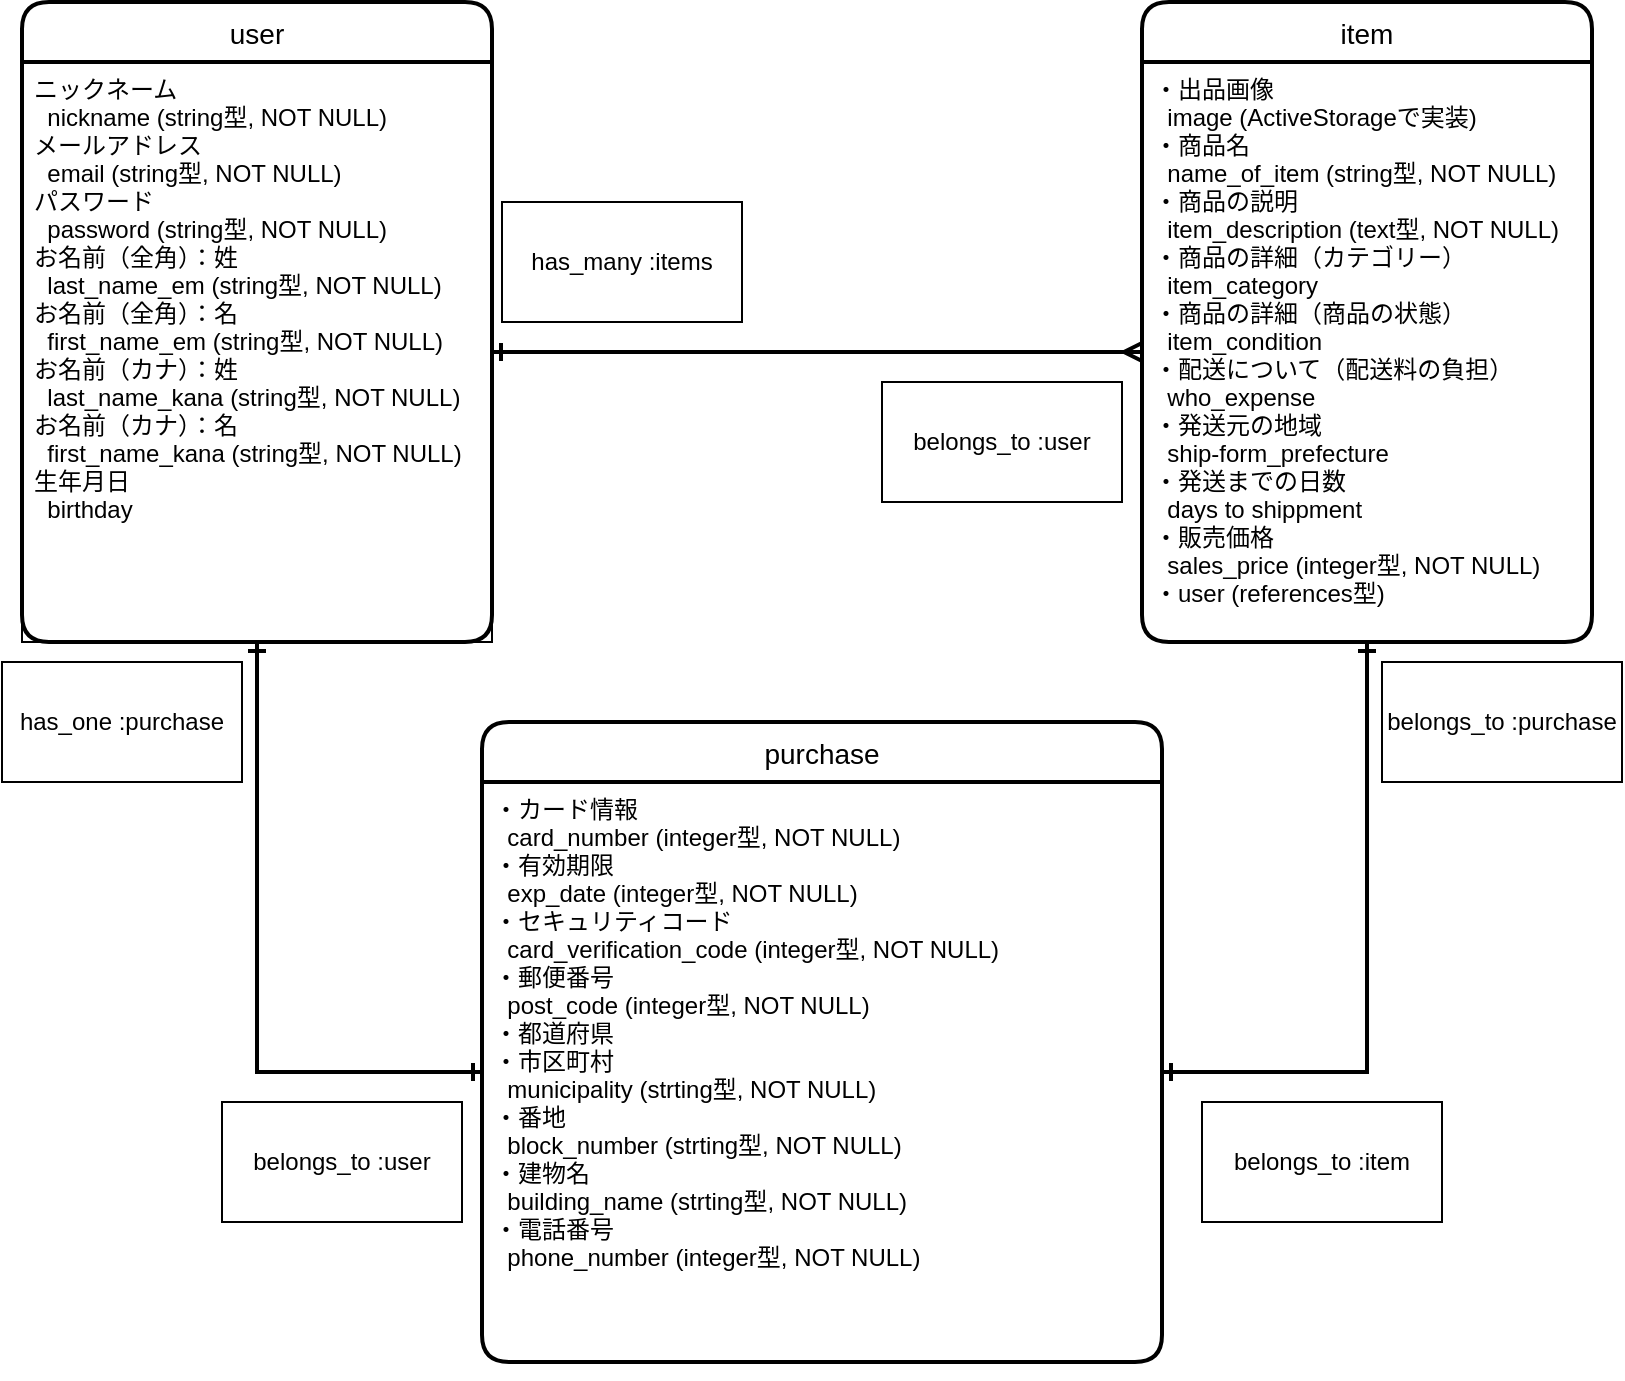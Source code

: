 <mxfile version="14.2.4" type="embed">
    <diagram id="H7rq4nd5o9qRIPwivUb5" name="ER">
        <mxGraphModel dx="1660" dy="807" grid="1" gridSize="10" guides="1" tooltips="1" connect="1" arrows="1" fold="1" page="1" pageScale="1" pageWidth="850" pageHeight="1100" math="0" shadow="0">
            <root>
                <mxCell id="0"/>
                <mxCell id="1" parent="0"/>
                <mxCell id="2" value="user" style="swimlane;childLayout=stackLayout;horizontal=1;startSize=30;horizontalStack=0;rounded=1;fontSize=14;fontStyle=0;strokeWidth=2;resizeParent=0;resizeLast=1;shadow=0;dashed=0;align=center;" parent="1" vertex="1">
                    <mxGeometry x="40" y="80" width="235" height="320" as="geometry"/>
                </mxCell>
                <mxCell id="3" value="ニックネーム&#10;  nickname (string型, NOT NULL)&#10;メールアドレス&#10;  email (string型, NOT NULL)&#10;パスワード&#10;  password (string型, NOT NULL)&#10;お名前（全角）：姓&#10;  last_name_em (string型, NOT NULL)&#10;お名前（全角）：名&#10;  first_name_em (string型, NOT NULL)&#10;お名前（カナ）：姓&#10;  last_name_kana (string型, NOT NULL)&#10;お名前（カナ）：名&#10;  first_name_kana (string型, NOT NULL)&#10;生年月日&#10;  birthday" style="align=left;fillColor=none;spacingLeft=4;fontSize=12;verticalAlign=top;resizable=0;rotatable=0;part=1;rounded=0;" parent="2" vertex="1">
                    <mxGeometry y="30" width="235" height="290" as="geometry"/>
                </mxCell>
                <mxCell id="4" value="item" style="swimlane;childLayout=stackLayout;horizontal=1;startSize=30;horizontalStack=0;rounded=1;fontSize=14;fontStyle=0;strokeWidth=2;resizeParent=0;resizeLast=1;shadow=0;dashed=0;align=center;" parent="1" vertex="1">
                    <mxGeometry x="600" y="80" width="225" height="320" as="geometry"/>
                </mxCell>
                <mxCell id="5" value="・出品画像&#10;  image (ActiveStorageで実装)&#10;・商品名&#10;  name_of_item (string型, NOT NULL)&#10;・商品の説明&#10;  item_description (text型, NOT NULL)&#10;・商品の詳細（カテゴリー）&#10;  item_category&#10;・商品の詳細（商品の状態）&#10;  item_condition&#10;・配送について（配送料の負担）&#10;  who_expense&#10;・発送元の地域&#10;  ship-form_prefecture&#10;・発送までの日数&#10;  days to shippment&#10;・販売価格&#10;  sales_price (integer型, NOT NULL)&#10;・user (references型)" style="align=left;strokeColor=none;fillColor=none;spacingLeft=4;fontSize=12;verticalAlign=top;resizable=0;rotatable=0;part=1;" parent="4" vertex="1">
                    <mxGeometry y="30" width="225" height="290" as="geometry"/>
                </mxCell>
                <mxCell id="9" style="rounded=0;orthogonalLoop=1;jettySize=auto;html=1;exitX=0;exitY=0.5;exitDx=0;exitDy=0;entryX=0.5;entryY=1;entryDx=0;entryDy=0;startArrow=ERone;startFill=0;endArrow=ERone;endFill=0;strokeColor=#000000;strokeWidth=2;edgeStyle=orthogonalEdgeStyle;" parent="1" source="7" target="3" edge="1">
                    <mxGeometry relative="1" as="geometry"/>
                </mxCell>
                <mxCell id="6" value="purchase" style="swimlane;childLayout=stackLayout;horizontal=1;startSize=30;horizontalStack=0;rounded=1;fontSize=14;fontStyle=0;strokeWidth=2;resizeParent=0;resizeLast=1;shadow=0;dashed=0;align=center;" parent="1" vertex="1">
                    <mxGeometry x="270" y="440" width="340" height="320" as="geometry"/>
                </mxCell>
                <mxCell id="NbLFFNarIzfvLVIvVrjO-13" style="edgeStyle=orthogonalEdgeStyle;rounded=0;orthogonalLoop=1;jettySize=auto;html=1;exitX=0.5;exitY=1;exitDx=0;exitDy=0;entryX=0.5;entryY=1;entryDx=0;entryDy=0;" parent="6" source="7" target="6" edge="1">
                    <mxGeometry relative="1" as="geometry"/>
                </mxCell>
                <mxCell id="7" value="・カード情報&#10;  card_number (integer型, NOT NULL)&#10;・有効期限&#10;  exp_date (integer型, NOT NULL)&#10;・セキュリティコード&#10;  card_verification_code (integer型, NOT NULL)&#10;・郵便番号&#10;  post_code (integer型, NOT NULL)&#10;・都道府県&#10;・市区町村&#10;  municipality (strting型, NOT NULL)&#10;・番地&#10;  block_number (strting型, NOT NULL)&#10;・建物名&#10;  building_name (strting型, NOT NULL)&#10;・電話番号&#10;  phone_number (integer型, NOT NULL)" style="align=left;strokeColor=none;fillColor=none;spacingLeft=4;fontSize=12;verticalAlign=top;resizable=0;rotatable=0;part=1;" parent="6" vertex="1">
                    <mxGeometry y="30" width="340" height="290" as="geometry"/>
                </mxCell>
                <mxCell id="NbLFFNarIzfvLVIvVrjO-12" style="edgeStyle=orthogonalEdgeStyle;rounded=0;orthogonalLoop=1;jettySize=auto;html=1;exitX=0.5;exitY=1;exitDx=0;exitDy=0;" parent="6" source="7" target="7" edge="1">
                    <mxGeometry relative="1" as="geometry"/>
                </mxCell>
                <mxCell id="AXINOsm-UbBT75YDraYn-17" style="edgeStyle=orthogonalEdgeStyle;rounded=0;orthogonalLoop=1;jettySize=auto;html=1;exitX=0.5;exitY=1;exitDx=0;exitDy=0;" parent="6" source="7" target="7" edge="1">
                    <mxGeometry relative="1" as="geometry"/>
                </mxCell>
                <mxCell id="8" style="edgeStyle=orthogonalEdgeStyle;rounded=0;orthogonalLoop=1;jettySize=auto;html=1;exitX=1;exitY=0.5;exitDx=0;exitDy=0;entryX=0;entryY=0.5;entryDx=0;entryDy=0;endArrow=ERmany;endFill=0;startArrow=ERone;startFill=0;strokeWidth=2;" parent="1" source="3" target="5" edge="1">
                    <mxGeometry relative="1" as="geometry"/>
                </mxCell>
                <mxCell id="10" style="edgeStyle=orthogonalEdgeStyle;rounded=0;orthogonalLoop=1;jettySize=auto;html=1;entryX=1;entryY=0.5;entryDx=0;entryDy=0;startArrow=ERone;startFill=0;endArrow=ERone;endFill=0;strokeColor=#000000;strokeWidth=2;exitX=0.5;exitY=1;exitDx=0;exitDy=0;" parent="1" source="5" target="7" edge="1">
                    <mxGeometry relative="1" as="geometry">
                        <mxPoint x="758" y="440" as="sourcePoint"/>
                    </mxGeometry>
                </mxCell>
                <mxCell id="NbLFFNarIzfvLVIvVrjO-15" value="has_one :purchase" style="rounded=0;whiteSpace=wrap;html=1;shadow=0;" parent="1" vertex="1">
                    <mxGeometry x="30" y="410" width="120" height="60" as="geometry"/>
                </mxCell>
                <mxCell id="NbLFFNarIzfvLVIvVrjO-16" value="belongs_to :user" style="rounded=0;whiteSpace=wrap;html=1;shadow=0;" parent="1" vertex="1">
                    <mxGeometry x="140" y="630" width="120" height="60" as="geometry"/>
                </mxCell>
                <mxCell id="AXINOsm-UbBT75YDraYn-22" value="has_many :items" style="rounded=0;whiteSpace=wrap;html=1;shadow=0;" parent="1" vertex="1">
                    <mxGeometry x="280" y="180" width="120" height="60" as="geometry"/>
                </mxCell>
                <mxCell id="AXINOsm-UbBT75YDraYn-23" value="belongs_to :user" style="rounded=0;whiteSpace=wrap;html=1;shadow=0;" parent="1" vertex="1">
                    <mxGeometry x="470" y="270" width="120" height="60" as="geometry"/>
                </mxCell>
                <mxCell id="AXINOsm-UbBT75YDraYn-28" value="belongs_to :item" style="rounded=0;whiteSpace=wrap;html=1;shadow=0;" parent="1" vertex="1">
                    <mxGeometry x="630" y="630" width="120" height="60" as="geometry"/>
                </mxCell>
                <mxCell id="AXINOsm-UbBT75YDraYn-29" value="belongs_to :purchase" style="rounded=0;whiteSpace=wrap;html=1;shadow=0;" parent="1" vertex="1">
                    <mxGeometry x="720" y="410" width="120" height="60" as="geometry"/>
                </mxCell>
            </root>
        </mxGraphModel>
    </diagram>
</mxfile>